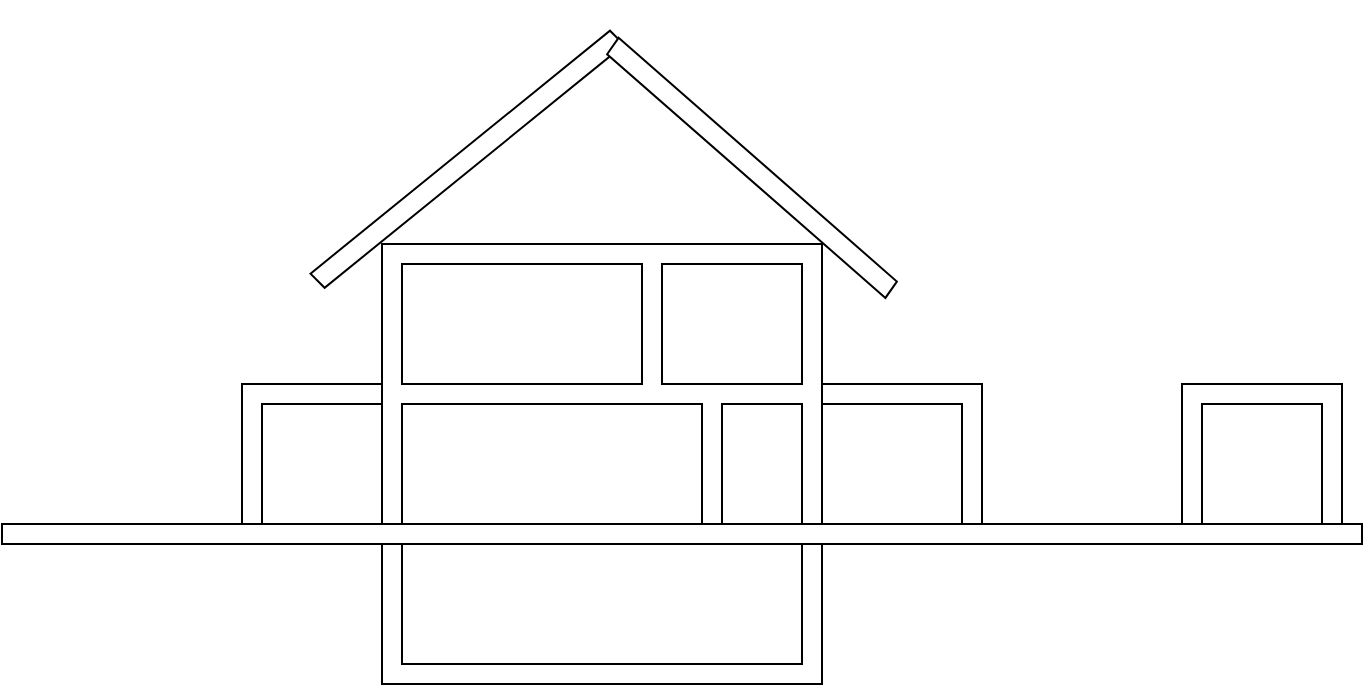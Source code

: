 <mxfile version="24.6.4" type="github">
  <diagram name="Stránka-1" id="crMhWeq3Qa_O3-UlQLSa">
    <mxGraphModel dx="819" dy="419" grid="1" gridSize="10" guides="1" tooltips="1" connect="1" arrows="1" fold="1" page="1" pageScale="1" pageWidth="827" pageHeight="1169" math="0" shadow="0">
      <root>
        <mxCell id="0" />
        <mxCell id="1" parent="0" />
        <mxCell id="huPsJXAEsS9WHW0CVLMM-89" value="" style="whiteSpace=wrap;html=1;aspect=fixed;" vertex="1" parent="1">
          <mxGeometry x="670" y="300" width="80" height="80" as="geometry" />
        </mxCell>
        <mxCell id="huPsJXAEsS9WHW0CVLMM-86" value="" style="rounded=0;whiteSpace=wrap;html=1;" vertex="1" parent="1">
          <mxGeometry x="200" y="300" width="130" height="80" as="geometry" />
        </mxCell>
        <mxCell id="huPsJXAEsS9WHW0CVLMM-85" value="" style="rounded=0;whiteSpace=wrap;html=1;" vertex="1" parent="1">
          <mxGeometry x="480" y="300" width="90" height="80" as="geometry" />
        </mxCell>
        <mxCell id="huPsJXAEsS9WHW0CVLMM-84" value="" style="rounded=0;whiteSpace=wrap;html=1;" vertex="1" parent="1">
          <mxGeometry x="270" y="230" width="220" height="220" as="geometry" />
        </mxCell>
        <mxCell id="huPsJXAEsS9WHW0CVLMM-74" value="" style="rounded=0;whiteSpace=wrap;html=1;" vertex="1" parent="1">
          <mxGeometry x="280" y="240" width="120" height="60" as="geometry" />
        </mxCell>
        <mxCell id="huPsJXAEsS9WHW0CVLMM-75" value="" style="rounded=0;whiteSpace=wrap;html=1;" vertex="1" parent="1">
          <mxGeometry x="410" y="240" width="70" height="60" as="geometry" />
        </mxCell>
        <mxCell id="huPsJXAEsS9WHW0CVLMM-76" value="" style="rounded=0;whiteSpace=wrap;html=1;" vertex="1" parent="1">
          <mxGeometry x="280" y="310" width="150" height="60" as="geometry" />
        </mxCell>
        <mxCell id="huPsJXAEsS9WHW0CVLMM-77" value="" style="rounded=0;whiteSpace=wrap;html=1;" vertex="1" parent="1">
          <mxGeometry x="440" y="310" width="40" height="60" as="geometry" />
        </mxCell>
        <mxCell id="huPsJXAEsS9WHW0CVLMM-78" value="" style="rounded=0;whiteSpace=wrap;html=1;" vertex="1" parent="1">
          <mxGeometry x="280" y="380" width="200" height="60" as="geometry" />
        </mxCell>
        <mxCell id="huPsJXAEsS9WHW0CVLMM-79" value="" style="rounded=0;whiteSpace=wrap;html=1;" vertex="1" parent="1">
          <mxGeometry x="490" y="310" width="70" height="60" as="geometry" />
        </mxCell>
        <mxCell id="huPsJXAEsS9WHW0CVLMM-81" value="" style="rounded=0;whiteSpace=wrap;html=1;" vertex="1" parent="1">
          <mxGeometry x="210" y="310" width="60" height="60" as="geometry" />
        </mxCell>
        <mxCell id="huPsJXAEsS9WHW0CVLMM-87" value="" style="rounded=0;whiteSpace=wrap;html=1;" vertex="1" parent="1">
          <mxGeometry x="80" y="370" width="680" height="10" as="geometry" />
        </mxCell>
        <mxCell id="huPsJXAEsS9WHW0CVLMM-88" value="" style="whiteSpace=wrap;html=1;aspect=fixed;" vertex="1" parent="1">
          <mxGeometry x="680" y="310" width="60" height="60" as="geometry" />
        </mxCell>
        <mxCell id="huPsJXAEsS9WHW0CVLMM-95" value="" style="shape=parallelogram;perimeter=parallelogramPerimeter;whiteSpace=wrap;html=1;fixedSize=1;rotation=45;" vertex="1" parent="1">
          <mxGeometry x="297.65" y="91.73" width="30" height="191.79" as="geometry" />
        </mxCell>
        <mxCell id="huPsJXAEsS9WHW0CVLMM-97" value="" style="shape=parallelogram;perimeter=parallelogramPerimeter;whiteSpace=wrap;html=1;fixedSize=1;rotation=125;flipH=0;flipV=0;size=20;" vertex="1" parent="1">
          <mxGeometry x="440" y="100" width="30" height="183.88" as="geometry" />
        </mxCell>
      </root>
    </mxGraphModel>
  </diagram>
</mxfile>
